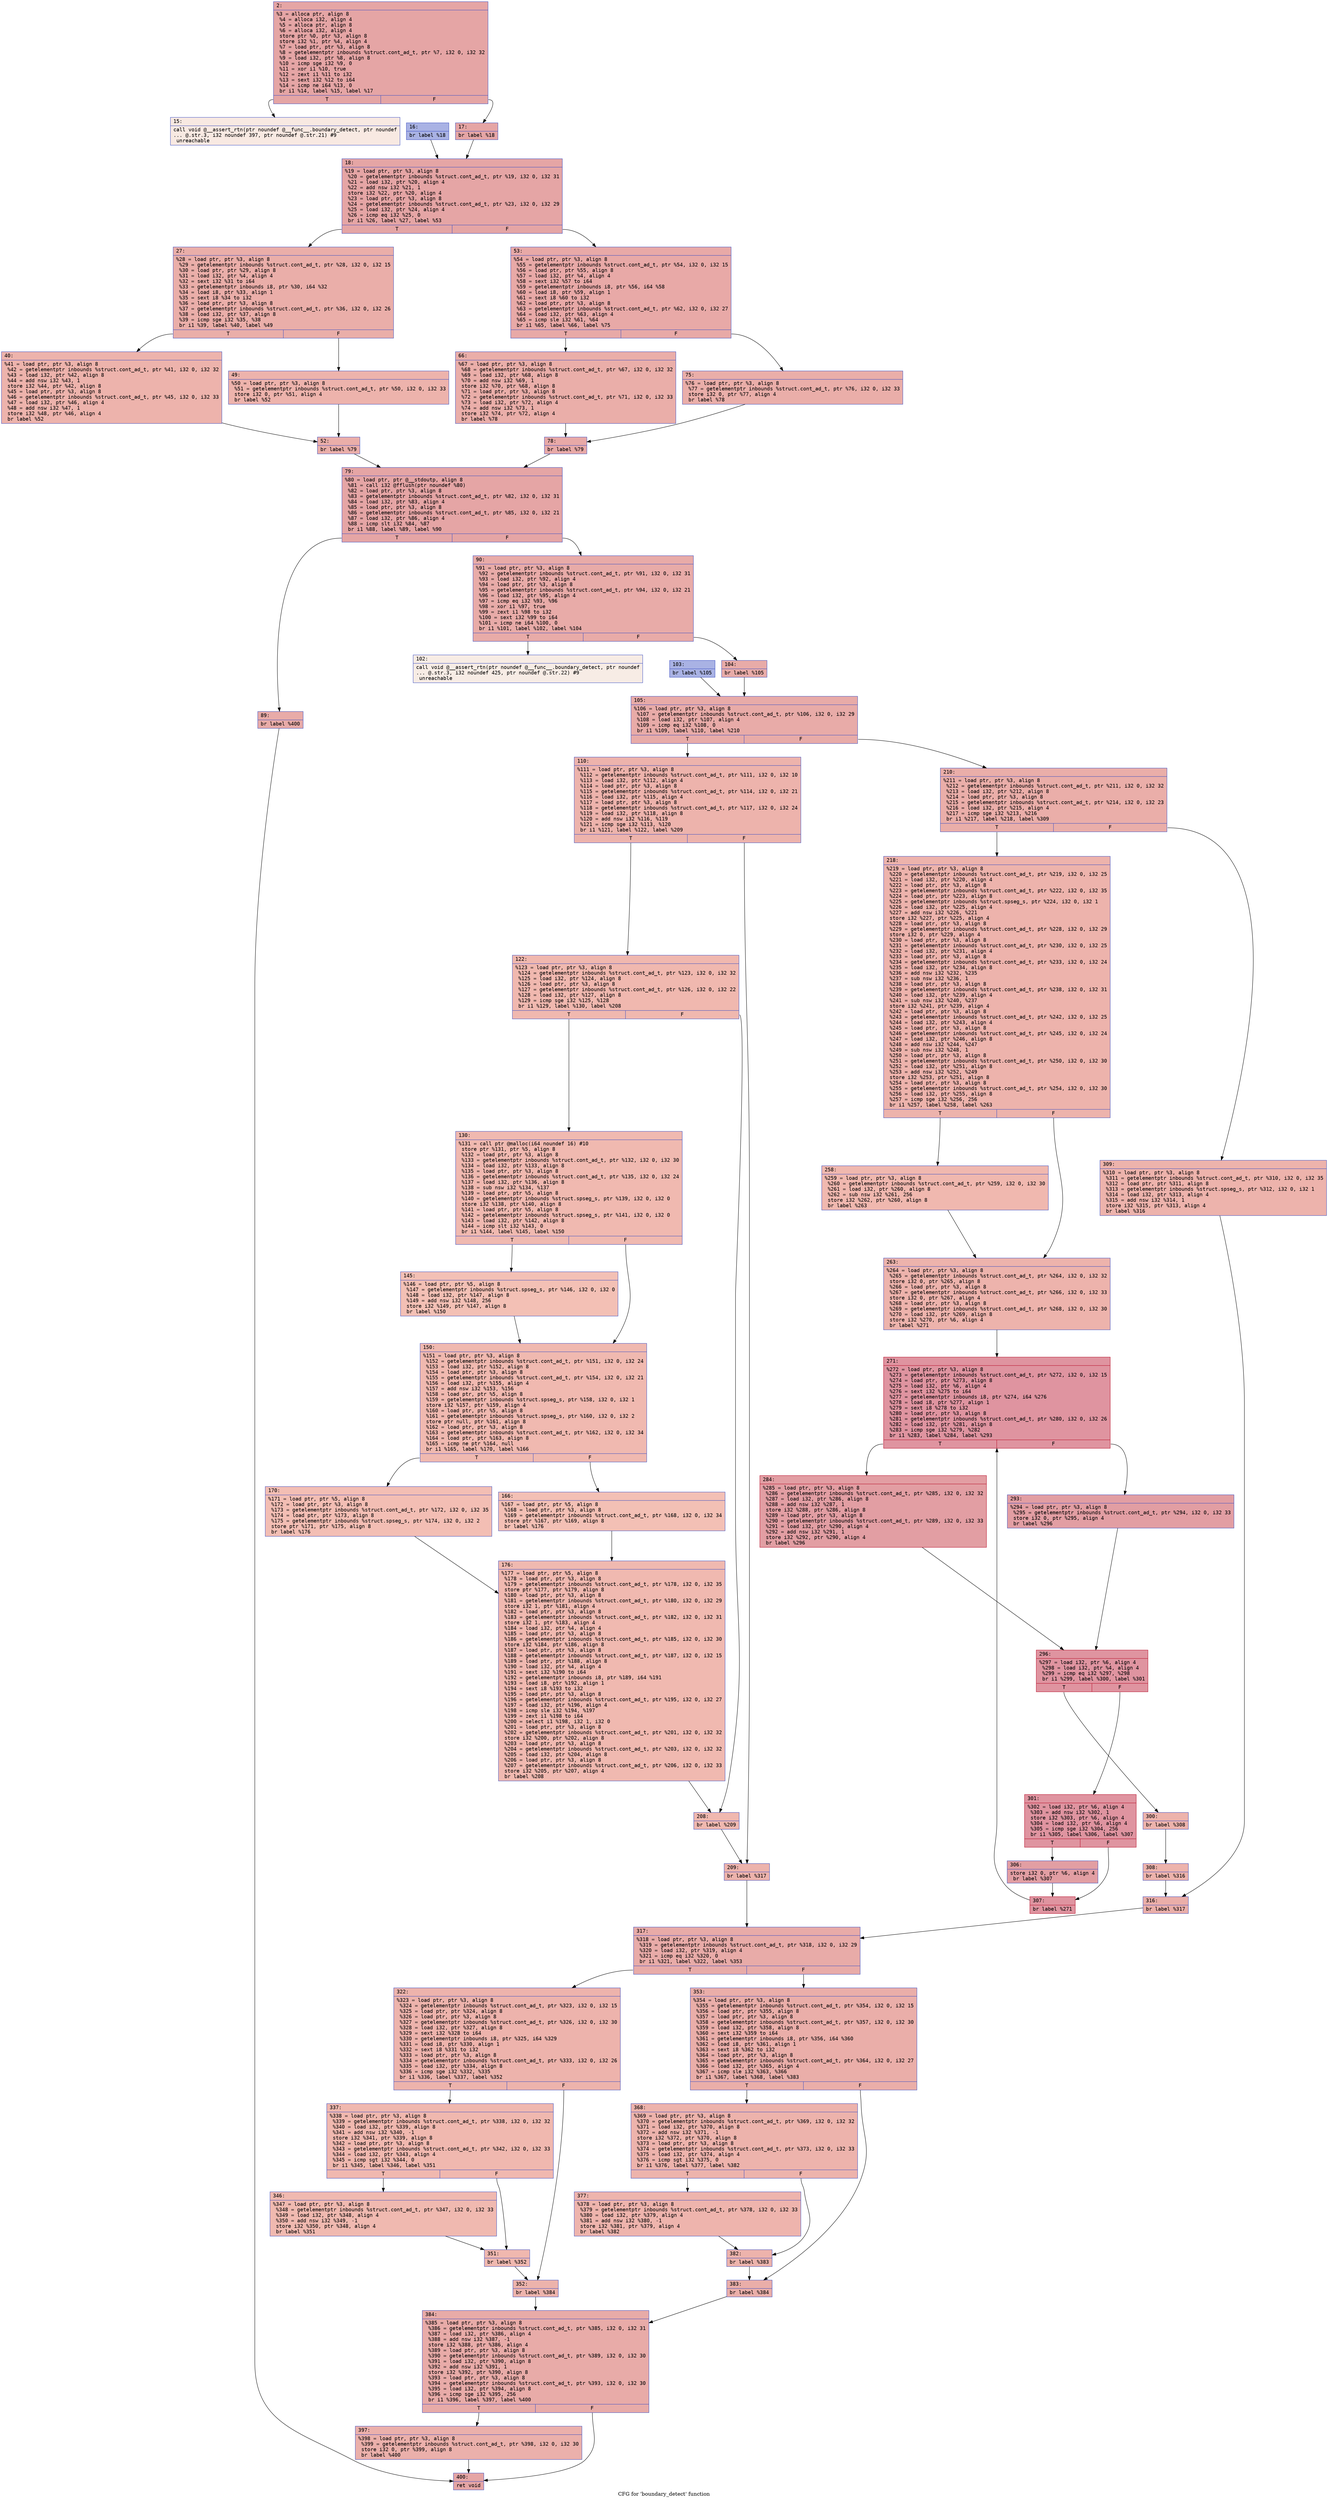 digraph "CFG for 'boundary_detect' function" {
	label="CFG for 'boundary_detect' function";

	Node0x600000a78d20 [shape=record,color="#3d50c3ff", style=filled, fillcolor="#c5333470" fontname="Courier",label="{2:\l|  %3 = alloca ptr, align 8\l  %4 = alloca i32, align 4\l  %5 = alloca ptr, align 8\l  %6 = alloca i32, align 4\l  store ptr %0, ptr %3, align 8\l  store i32 %1, ptr %4, align 4\l  %7 = load ptr, ptr %3, align 8\l  %8 = getelementptr inbounds %struct.cont_ad_t, ptr %7, i32 0, i32 32\l  %9 = load i32, ptr %8, align 8\l  %10 = icmp sge i32 %9, 0\l  %11 = xor i1 %10, true\l  %12 = zext i1 %11 to i32\l  %13 = sext i32 %12 to i64\l  %14 = icmp ne i64 %13, 0\l  br i1 %14, label %15, label %17\l|{<s0>T|<s1>F}}"];
	Node0x600000a78d20:s0 -> Node0x600000a78d70[tooltip="2 -> 15\nProbability 0.00%" ];
	Node0x600000a78d20:s1 -> Node0x600000a78e10[tooltip="2 -> 17\nProbability 100.00%" ];
	Node0x600000a78d70 [shape=record,color="#3d50c3ff", style=filled, fillcolor="#efcebd70" fontname="Courier",label="{15:\l|  call void @__assert_rtn(ptr noundef @__func__.boundary_detect, ptr noundef\l... @.str.3, i32 noundef 397, ptr noundef @.str.21) #9\l  unreachable\l}"];
	Node0x600000a78dc0 [shape=record,color="#3d50c3ff", style=filled, fillcolor="#3d50c370" fontname="Courier",label="{16:\l|  br label %18\l}"];
	Node0x600000a78dc0 -> Node0x600000a78e60[tooltip="16 -> 18\nProbability 100.00%" ];
	Node0x600000a78e10 [shape=record,color="#3d50c3ff", style=filled, fillcolor="#c5333470" fontname="Courier",label="{17:\l|  br label %18\l}"];
	Node0x600000a78e10 -> Node0x600000a78e60[tooltip="17 -> 18\nProbability 100.00%" ];
	Node0x600000a78e60 [shape=record,color="#3d50c3ff", style=filled, fillcolor="#c5333470" fontname="Courier",label="{18:\l|  %19 = load ptr, ptr %3, align 8\l  %20 = getelementptr inbounds %struct.cont_ad_t, ptr %19, i32 0, i32 31\l  %21 = load i32, ptr %20, align 4\l  %22 = add nsw i32 %21, 1\l  store i32 %22, ptr %20, align 4\l  %23 = load ptr, ptr %3, align 8\l  %24 = getelementptr inbounds %struct.cont_ad_t, ptr %23, i32 0, i32 29\l  %25 = load i32, ptr %24, align 4\l  %26 = icmp eq i32 %25, 0\l  br i1 %26, label %27, label %53\l|{<s0>T|<s1>F}}"];
	Node0x600000a78e60:s0 -> Node0x600000a78eb0[tooltip="18 -> 27\nProbability 37.50%" ];
	Node0x600000a78e60:s1 -> Node0x600000a78ff0[tooltip="18 -> 53\nProbability 62.50%" ];
	Node0x600000a78eb0 [shape=record,color="#3d50c3ff", style=filled, fillcolor="#d0473d70" fontname="Courier",label="{27:\l|  %28 = load ptr, ptr %3, align 8\l  %29 = getelementptr inbounds %struct.cont_ad_t, ptr %28, i32 0, i32 15\l  %30 = load ptr, ptr %29, align 8\l  %31 = load i32, ptr %4, align 4\l  %32 = sext i32 %31 to i64\l  %33 = getelementptr inbounds i8, ptr %30, i64 %32\l  %34 = load i8, ptr %33, align 1\l  %35 = sext i8 %34 to i32\l  %36 = load ptr, ptr %3, align 8\l  %37 = getelementptr inbounds %struct.cont_ad_t, ptr %36, i32 0, i32 26\l  %38 = load i32, ptr %37, align 8\l  %39 = icmp sge i32 %35, %38\l  br i1 %39, label %40, label %49\l|{<s0>T|<s1>F}}"];
	Node0x600000a78eb0:s0 -> Node0x600000a78f00[tooltip="27 -> 40\nProbability 50.00%" ];
	Node0x600000a78eb0:s1 -> Node0x600000a78f50[tooltip="27 -> 49\nProbability 50.00%" ];
	Node0x600000a78f00 [shape=record,color="#3d50c3ff", style=filled, fillcolor="#d6524470" fontname="Courier",label="{40:\l|  %41 = load ptr, ptr %3, align 8\l  %42 = getelementptr inbounds %struct.cont_ad_t, ptr %41, i32 0, i32 32\l  %43 = load i32, ptr %42, align 8\l  %44 = add nsw i32 %43, 1\l  store i32 %44, ptr %42, align 8\l  %45 = load ptr, ptr %3, align 8\l  %46 = getelementptr inbounds %struct.cont_ad_t, ptr %45, i32 0, i32 33\l  %47 = load i32, ptr %46, align 4\l  %48 = add nsw i32 %47, 1\l  store i32 %48, ptr %46, align 4\l  br label %52\l}"];
	Node0x600000a78f00 -> Node0x600000a78fa0[tooltip="40 -> 52\nProbability 100.00%" ];
	Node0x600000a78f50 [shape=record,color="#3d50c3ff", style=filled, fillcolor="#d6524470" fontname="Courier",label="{49:\l|  %50 = load ptr, ptr %3, align 8\l  %51 = getelementptr inbounds %struct.cont_ad_t, ptr %50, i32 0, i32 33\l  store i32 0, ptr %51, align 4\l  br label %52\l}"];
	Node0x600000a78f50 -> Node0x600000a78fa0[tooltip="49 -> 52\nProbability 100.00%" ];
	Node0x600000a78fa0 [shape=record,color="#3d50c3ff", style=filled, fillcolor="#d0473d70" fontname="Courier",label="{52:\l|  br label %79\l}"];
	Node0x600000a78fa0 -> Node0x600000a79130[tooltip="52 -> 79\nProbability 100.00%" ];
	Node0x600000a78ff0 [shape=record,color="#3d50c3ff", style=filled, fillcolor="#ca3b3770" fontname="Courier",label="{53:\l|  %54 = load ptr, ptr %3, align 8\l  %55 = getelementptr inbounds %struct.cont_ad_t, ptr %54, i32 0, i32 15\l  %56 = load ptr, ptr %55, align 8\l  %57 = load i32, ptr %4, align 4\l  %58 = sext i32 %57 to i64\l  %59 = getelementptr inbounds i8, ptr %56, i64 %58\l  %60 = load i8, ptr %59, align 1\l  %61 = sext i8 %60 to i32\l  %62 = load ptr, ptr %3, align 8\l  %63 = getelementptr inbounds %struct.cont_ad_t, ptr %62, i32 0, i32 27\l  %64 = load i32, ptr %63, align 4\l  %65 = icmp sle i32 %61, %64\l  br i1 %65, label %66, label %75\l|{<s0>T|<s1>F}}"];
	Node0x600000a78ff0:s0 -> Node0x600000a79040[tooltip="53 -> 66\nProbability 50.00%" ];
	Node0x600000a78ff0:s1 -> Node0x600000a79090[tooltip="53 -> 75\nProbability 50.00%" ];
	Node0x600000a79040 [shape=record,color="#3d50c3ff", style=filled, fillcolor="#d0473d70" fontname="Courier",label="{66:\l|  %67 = load ptr, ptr %3, align 8\l  %68 = getelementptr inbounds %struct.cont_ad_t, ptr %67, i32 0, i32 32\l  %69 = load i32, ptr %68, align 8\l  %70 = add nsw i32 %69, 1\l  store i32 %70, ptr %68, align 8\l  %71 = load ptr, ptr %3, align 8\l  %72 = getelementptr inbounds %struct.cont_ad_t, ptr %71, i32 0, i32 33\l  %73 = load i32, ptr %72, align 4\l  %74 = add nsw i32 %73, 1\l  store i32 %74, ptr %72, align 4\l  br label %78\l}"];
	Node0x600000a79040 -> Node0x600000a790e0[tooltip="66 -> 78\nProbability 100.00%" ];
	Node0x600000a79090 [shape=record,color="#3d50c3ff", style=filled, fillcolor="#d0473d70" fontname="Courier",label="{75:\l|  %76 = load ptr, ptr %3, align 8\l  %77 = getelementptr inbounds %struct.cont_ad_t, ptr %76, i32 0, i32 33\l  store i32 0, ptr %77, align 4\l  br label %78\l}"];
	Node0x600000a79090 -> Node0x600000a790e0[tooltip="75 -> 78\nProbability 100.00%" ];
	Node0x600000a790e0 [shape=record,color="#3d50c3ff", style=filled, fillcolor="#ca3b3770" fontname="Courier",label="{78:\l|  br label %79\l}"];
	Node0x600000a790e0 -> Node0x600000a79130[tooltip="78 -> 79\nProbability 100.00%" ];
	Node0x600000a79130 [shape=record,color="#3d50c3ff", style=filled, fillcolor="#c5333470" fontname="Courier",label="{79:\l|  %80 = load ptr, ptr @__stdoutp, align 8\l  %81 = call i32 @fflush(ptr noundef %80)\l  %82 = load ptr, ptr %3, align 8\l  %83 = getelementptr inbounds %struct.cont_ad_t, ptr %82, i32 0, i32 31\l  %84 = load i32, ptr %83, align 4\l  %85 = load ptr, ptr %3, align 8\l  %86 = getelementptr inbounds %struct.cont_ad_t, ptr %85, i32 0, i32 21\l  %87 = load i32, ptr %86, align 4\l  %88 = icmp slt i32 %84, %87\l  br i1 %88, label %89, label %90\l|{<s0>T|<s1>F}}"];
	Node0x600000a79130:s0 -> Node0x600000a79180[tooltip="79 -> 89\nProbability 50.00%" ];
	Node0x600000a79130:s1 -> Node0x600000a791d0[tooltip="79 -> 90\nProbability 50.00%" ];
	Node0x600000a79180 [shape=record,color="#3d50c3ff", style=filled, fillcolor="#cc403a70" fontname="Courier",label="{89:\l|  br label %400\l}"];
	Node0x600000a79180 -> Node0x600000a79f40[tooltip="89 -> 400\nProbability 100.00%" ];
	Node0x600000a791d0 [shape=record,color="#3d50c3ff", style=filled, fillcolor="#cc403a70" fontname="Courier",label="{90:\l|  %91 = load ptr, ptr %3, align 8\l  %92 = getelementptr inbounds %struct.cont_ad_t, ptr %91, i32 0, i32 31\l  %93 = load i32, ptr %92, align 4\l  %94 = load ptr, ptr %3, align 8\l  %95 = getelementptr inbounds %struct.cont_ad_t, ptr %94, i32 0, i32 21\l  %96 = load i32, ptr %95, align 4\l  %97 = icmp eq i32 %93, %96\l  %98 = xor i1 %97, true\l  %99 = zext i1 %98 to i32\l  %100 = sext i32 %99 to i64\l  %101 = icmp ne i64 %100, 0\l  br i1 %101, label %102, label %104\l|{<s0>T|<s1>F}}"];
	Node0x600000a791d0:s0 -> Node0x600000a79220[tooltip="90 -> 102\nProbability 0.00%" ];
	Node0x600000a791d0:s1 -> Node0x600000a792c0[tooltip="90 -> 104\nProbability 100.00%" ];
	Node0x600000a79220 [shape=record,color="#3d50c3ff", style=filled, fillcolor="#ecd3c570" fontname="Courier",label="{102:\l|  call void @__assert_rtn(ptr noundef @__func__.boundary_detect, ptr noundef\l... @.str.3, i32 noundef 425, ptr noundef @.str.22) #9\l  unreachable\l}"];
	Node0x600000a79270 [shape=record,color="#3d50c3ff", style=filled, fillcolor="#3d50c370" fontname="Courier",label="{103:\l|  br label %105\l}"];
	Node0x600000a79270 -> Node0x600000a79310[tooltip="103 -> 105\nProbability 100.00%" ];
	Node0x600000a792c0 [shape=record,color="#3d50c3ff", style=filled, fillcolor="#cc403a70" fontname="Courier",label="{104:\l|  br label %105\l}"];
	Node0x600000a792c0 -> Node0x600000a79310[tooltip="104 -> 105\nProbability 100.00%" ];
	Node0x600000a79310 [shape=record,color="#3d50c3ff", style=filled, fillcolor="#cc403a70" fontname="Courier",label="{105:\l|  %106 = load ptr, ptr %3, align 8\l  %107 = getelementptr inbounds %struct.cont_ad_t, ptr %106, i32 0, i32 29\l  %108 = load i32, ptr %107, align 4\l  %109 = icmp eq i32 %108, 0\l  br i1 %109, label %110, label %210\l|{<s0>T|<s1>F}}"];
	Node0x600000a79310:s0 -> Node0x600000a79360[tooltip="105 -> 110\nProbability 37.50%" ];
	Node0x600000a79310:s1 -> Node0x600000a79680[tooltip="105 -> 210\nProbability 62.50%" ];
	Node0x600000a79360 [shape=record,color="#3d50c3ff", style=filled, fillcolor="#d6524470" fontname="Courier",label="{110:\l|  %111 = load ptr, ptr %3, align 8\l  %112 = getelementptr inbounds %struct.cont_ad_t, ptr %111, i32 0, i32 10\l  %113 = load i32, ptr %112, align 4\l  %114 = load ptr, ptr %3, align 8\l  %115 = getelementptr inbounds %struct.cont_ad_t, ptr %114, i32 0, i32 21\l  %116 = load i32, ptr %115, align 4\l  %117 = load ptr, ptr %3, align 8\l  %118 = getelementptr inbounds %struct.cont_ad_t, ptr %117, i32 0, i32 24\l  %119 = load i32, ptr %118, align 8\l  %120 = add nsw i32 %116, %119\l  %121 = icmp sge i32 %113, %120\l  br i1 %121, label %122, label %209\l|{<s0>T|<s1>F}}"];
	Node0x600000a79360:s0 -> Node0x600000a793b0[tooltip="110 -> 122\nProbability 50.00%" ];
	Node0x600000a79360:s1 -> Node0x600000a79630[tooltip="110 -> 209\nProbability 50.00%" ];
	Node0x600000a793b0 [shape=record,color="#3d50c3ff", style=filled, fillcolor="#dc5d4a70" fontname="Courier",label="{122:\l|  %123 = load ptr, ptr %3, align 8\l  %124 = getelementptr inbounds %struct.cont_ad_t, ptr %123, i32 0, i32 32\l  %125 = load i32, ptr %124, align 8\l  %126 = load ptr, ptr %3, align 8\l  %127 = getelementptr inbounds %struct.cont_ad_t, ptr %126, i32 0, i32 22\l  %128 = load i32, ptr %127, align 8\l  %129 = icmp sge i32 %125, %128\l  br i1 %129, label %130, label %208\l|{<s0>T|<s1>F}}"];
	Node0x600000a793b0:s0 -> Node0x600000a79400[tooltip="122 -> 130\nProbability 50.00%" ];
	Node0x600000a793b0:s1 -> Node0x600000a795e0[tooltip="122 -> 208\nProbability 50.00%" ];
	Node0x600000a79400 [shape=record,color="#3d50c3ff", style=filled, fillcolor="#de614d70" fontname="Courier",label="{130:\l|  %131 = call ptr @malloc(i64 noundef 16) #10\l  store ptr %131, ptr %5, align 8\l  %132 = load ptr, ptr %3, align 8\l  %133 = getelementptr inbounds %struct.cont_ad_t, ptr %132, i32 0, i32 30\l  %134 = load i32, ptr %133, align 8\l  %135 = load ptr, ptr %3, align 8\l  %136 = getelementptr inbounds %struct.cont_ad_t, ptr %135, i32 0, i32 24\l  %137 = load i32, ptr %136, align 8\l  %138 = sub nsw i32 %134, %137\l  %139 = load ptr, ptr %5, align 8\l  %140 = getelementptr inbounds %struct.spseg_s, ptr %139, i32 0, i32 0\l  store i32 %138, ptr %140, align 8\l  %141 = load ptr, ptr %5, align 8\l  %142 = getelementptr inbounds %struct.spseg_s, ptr %141, i32 0, i32 0\l  %143 = load i32, ptr %142, align 8\l  %144 = icmp slt i32 %143, 0\l  br i1 %144, label %145, label %150\l|{<s0>T|<s1>F}}"];
	Node0x600000a79400:s0 -> Node0x600000a79450[tooltip="130 -> 145\nProbability 37.50%" ];
	Node0x600000a79400:s1 -> Node0x600000a794a0[tooltip="130 -> 150\nProbability 62.50%" ];
	Node0x600000a79450 [shape=record,color="#3d50c3ff", style=filled, fillcolor="#e5705870" fontname="Courier",label="{145:\l|  %146 = load ptr, ptr %5, align 8\l  %147 = getelementptr inbounds %struct.spseg_s, ptr %146, i32 0, i32 0\l  %148 = load i32, ptr %147, align 8\l  %149 = add nsw i32 %148, 256\l  store i32 %149, ptr %147, align 8\l  br label %150\l}"];
	Node0x600000a79450 -> Node0x600000a794a0[tooltip="145 -> 150\nProbability 100.00%" ];
	Node0x600000a794a0 [shape=record,color="#3d50c3ff", style=filled, fillcolor="#de614d70" fontname="Courier",label="{150:\l|  %151 = load ptr, ptr %3, align 8\l  %152 = getelementptr inbounds %struct.cont_ad_t, ptr %151, i32 0, i32 24\l  %153 = load i32, ptr %152, align 8\l  %154 = load ptr, ptr %3, align 8\l  %155 = getelementptr inbounds %struct.cont_ad_t, ptr %154, i32 0, i32 21\l  %156 = load i32, ptr %155, align 4\l  %157 = add nsw i32 %153, %156\l  %158 = load ptr, ptr %5, align 8\l  %159 = getelementptr inbounds %struct.spseg_s, ptr %158, i32 0, i32 1\l  store i32 %157, ptr %159, align 4\l  %160 = load ptr, ptr %5, align 8\l  %161 = getelementptr inbounds %struct.spseg_s, ptr %160, i32 0, i32 2\l  store ptr null, ptr %161, align 8\l  %162 = load ptr, ptr %3, align 8\l  %163 = getelementptr inbounds %struct.cont_ad_t, ptr %162, i32 0, i32 34\l  %164 = load ptr, ptr %163, align 8\l  %165 = icmp ne ptr %164, null\l  br i1 %165, label %170, label %166\l|{<s0>T|<s1>F}}"];
	Node0x600000a794a0:s0 -> Node0x600000a79540[tooltip="150 -> 170\nProbability 62.50%" ];
	Node0x600000a794a0:s1 -> Node0x600000a794f0[tooltip="150 -> 166\nProbability 37.50%" ];
	Node0x600000a794f0 [shape=record,color="#3d50c3ff", style=filled, fillcolor="#e5705870" fontname="Courier",label="{166:\l|  %167 = load ptr, ptr %5, align 8\l  %168 = load ptr, ptr %3, align 8\l  %169 = getelementptr inbounds %struct.cont_ad_t, ptr %168, i32 0, i32 34\l  store ptr %167, ptr %169, align 8\l  br label %176\l}"];
	Node0x600000a794f0 -> Node0x600000a79590[tooltip="166 -> 176\nProbability 100.00%" ];
	Node0x600000a79540 [shape=record,color="#3d50c3ff", style=filled, fillcolor="#e36c5570" fontname="Courier",label="{170:\l|  %171 = load ptr, ptr %5, align 8\l  %172 = load ptr, ptr %3, align 8\l  %173 = getelementptr inbounds %struct.cont_ad_t, ptr %172, i32 0, i32 35\l  %174 = load ptr, ptr %173, align 8\l  %175 = getelementptr inbounds %struct.spseg_s, ptr %174, i32 0, i32 2\l  store ptr %171, ptr %175, align 8\l  br label %176\l}"];
	Node0x600000a79540 -> Node0x600000a79590[tooltip="170 -> 176\nProbability 100.00%" ];
	Node0x600000a79590 [shape=record,color="#3d50c3ff", style=filled, fillcolor="#de614d70" fontname="Courier",label="{176:\l|  %177 = load ptr, ptr %5, align 8\l  %178 = load ptr, ptr %3, align 8\l  %179 = getelementptr inbounds %struct.cont_ad_t, ptr %178, i32 0, i32 35\l  store ptr %177, ptr %179, align 8\l  %180 = load ptr, ptr %3, align 8\l  %181 = getelementptr inbounds %struct.cont_ad_t, ptr %180, i32 0, i32 29\l  store i32 1, ptr %181, align 4\l  %182 = load ptr, ptr %3, align 8\l  %183 = getelementptr inbounds %struct.cont_ad_t, ptr %182, i32 0, i32 31\l  store i32 1, ptr %183, align 4\l  %184 = load i32, ptr %4, align 4\l  %185 = load ptr, ptr %3, align 8\l  %186 = getelementptr inbounds %struct.cont_ad_t, ptr %185, i32 0, i32 30\l  store i32 %184, ptr %186, align 8\l  %187 = load ptr, ptr %3, align 8\l  %188 = getelementptr inbounds %struct.cont_ad_t, ptr %187, i32 0, i32 15\l  %189 = load ptr, ptr %188, align 8\l  %190 = load i32, ptr %4, align 4\l  %191 = sext i32 %190 to i64\l  %192 = getelementptr inbounds i8, ptr %189, i64 %191\l  %193 = load i8, ptr %192, align 1\l  %194 = sext i8 %193 to i32\l  %195 = load ptr, ptr %3, align 8\l  %196 = getelementptr inbounds %struct.cont_ad_t, ptr %195, i32 0, i32 27\l  %197 = load i32, ptr %196, align 4\l  %198 = icmp sle i32 %194, %197\l  %199 = zext i1 %198 to i64\l  %200 = select i1 %198, i32 1, i32 0\l  %201 = load ptr, ptr %3, align 8\l  %202 = getelementptr inbounds %struct.cont_ad_t, ptr %201, i32 0, i32 32\l  store i32 %200, ptr %202, align 8\l  %203 = load ptr, ptr %3, align 8\l  %204 = getelementptr inbounds %struct.cont_ad_t, ptr %203, i32 0, i32 32\l  %205 = load i32, ptr %204, align 8\l  %206 = load ptr, ptr %3, align 8\l  %207 = getelementptr inbounds %struct.cont_ad_t, ptr %206, i32 0, i32 33\l  store i32 %205, ptr %207, align 4\l  br label %208\l}"];
	Node0x600000a79590 -> Node0x600000a795e0[tooltip="176 -> 208\nProbability 100.00%" ];
	Node0x600000a795e0 [shape=record,color="#3d50c3ff", style=filled, fillcolor="#dc5d4a70" fontname="Courier",label="{208:\l|  br label %209\l}"];
	Node0x600000a795e0 -> Node0x600000a79630[tooltip="208 -> 209\nProbability 100.00%" ];
	Node0x600000a79630 [shape=record,color="#3d50c3ff", style=filled, fillcolor="#d6524470" fontname="Courier",label="{209:\l|  br label %317\l}"];
	Node0x600000a79630 -> Node0x600000a79b30[tooltip="209 -> 317\nProbability 100.00%" ];
	Node0x600000a79680 [shape=record,color="#3d50c3ff", style=filled, fillcolor="#d0473d70" fontname="Courier",label="{210:\l|  %211 = load ptr, ptr %3, align 8\l  %212 = getelementptr inbounds %struct.cont_ad_t, ptr %211, i32 0, i32 32\l  %213 = load i32, ptr %212, align 8\l  %214 = load ptr, ptr %3, align 8\l  %215 = getelementptr inbounds %struct.cont_ad_t, ptr %214, i32 0, i32 23\l  %216 = load i32, ptr %215, align 4\l  %217 = icmp sge i32 %213, %216\l  br i1 %217, label %218, label %309\l|{<s0>T|<s1>F}}"];
	Node0x600000a79680:s0 -> Node0x600000a796d0[tooltip="210 -> 218\nProbability 50.00%" ];
	Node0x600000a79680:s1 -> Node0x600000a79a90[tooltip="210 -> 309\nProbability 50.00%" ];
	Node0x600000a796d0 [shape=record,color="#3d50c3ff", style=filled, fillcolor="#d6524470" fontname="Courier",label="{218:\l|  %219 = load ptr, ptr %3, align 8\l  %220 = getelementptr inbounds %struct.cont_ad_t, ptr %219, i32 0, i32 25\l  %221 = load i32, ptr %220, align 4\l  %222 = load ptr, ptr %3, align 8\l  %223 = getelementptr inbounds %struct.cont_ad_t, ptr %222, i32 0, i32 35\l  %224 = load ptr, ptr %223, align 8\l  %225 = getelementptr inbounds %struct.spseg_s, ptr %224, i32 0, i32 1\l  %226 = load i32, ptr %225, align 4\l  %227 = add nsw i32 %226, %221\l  store i32 %227, ptr %225, align 4\l  %228 = load ptr, ptr %3, align 8\l  %229 = getelementptr inbounds %struct.cont_ad_t, ptr %228, i32 0, i32 29\l  store i32 0, ptr %229, align 4\l  %230 = load ptr, ptr %3, align 8\l  %231 = getelementptr inbounds %struct.cont_ad_t, ptr %230, i32 0, i32 25\l  %232 = load i32, ptr %231, align 4\l  %233 = load ptr, ptr %3, align 8\l  %234 = getelementptr inbounds %struct.cont_ad_t, ptr %233, i32 0, i32 24\l  %235 = load i32, ptr %234, align 8\l  %236 = add nsw i32 %232, %235\l  %237 = sub nsw i32 %236, 1\l  %238 = load ptr, ptr %3, align 8\l  %239 = getelementptr inbounds %struct.cont_ad_t, ptr %238, i32 0, i32 31\l  %240 = load i32, ptr %239, align 4\l  %241 = sub nsw i32 %240, %237\l  store i32 %241, ptr %239, align 4\l  %242 = load ptr, ptr %3, align 8\l  %243 = getelementptr inbounds %struct.cont_ad_t, ptr %242, i32 0, i32 25\l  %244 = load i32, ptr %243, align 4\l  %245 = load ptr, ptr %3, align 8\l  %246 = getelementptr inbounds %struct.cont_ad_t, ptr %245, i32 0, i32 24\l  %247 = load i32, ptr %246, align 8\l  %248 = add nsw i32 %244, %247\l  %249 = sub nsw i32 %248, 1\l  %250 = load ptr, ptr %3, align 8\l  %251 = getelementptr inbounds %struct.cont_ad_t, ptr %250, i32 0, i32 30\l  %252 = load i32, ptr %251, align 8\l  %253 = add nsw i32 %252, %249\l  store i32 %253, ptr %251, align 8\l  %254 = load ptr, ptr %3, align 8\l  %255 = getelementptr inbounds %struct.cont_ad_t, ptr %254, i32 0, i32 30\l  %256 = load i32, ptr %255, align 8\l  %257 = icmp sge i32 %256, 256\l  br i1 %257, label %258, label %263\l|{<s0>T|<s1>F}}"];
	Node0x600000a796d0:s0 -> Node0x600000a79720[tooltip="218 -> 258\nProbability 50.00%" ];
	Node0x600000a796d0:s1 -> Node0x600000a79770[tooltip="218 -> 263\nProbability 50.00%" ];
	Node0x600000a79720 [shape=record,color="#3d50c3ff", style=filled, fillcolor="#dc5d4a70" fontname="Courier",label="{258:\l|  %259 = load ptr, ptr %3, align 8\l  %260 = getelementptr inbounds %struct.cont_ad_t, ptr %259, i32 0, i32 30\l  %261 = load i32, ptr %260, align 8\l  %262 = sub nsw i32 %261, 256\l  store i32 %262, ptr %260, align 8\l  br label %263\l}"];
	Node0x600000a79720 -> Node0x600000a79770[tooltip="258 -> 263\nProbability 100.00%" ];
	Node0x600000a79770 [shape=record,color="#3d50c3ff", style=filled, fillcolor="#d6524470" fontname="Courier",label="{263:\l|  %264 = load ptr, ptr %3, align 8\l  %265 = getelementptr inbounds %struct.cont_ad_t, ptr %264, i32 0, i32 32\l  store i32 0, ptr %265, align 8\l  %266 = load ptr, ptr %3, align 8\l  %267 = getelementptr inbounds %struct.cont_ad_t, ptr %266, i32 0, i32 33\l  store i32 0, ptr %267, align 4\l  %268 = load ptr, ptr %3, align 8\l  %269 = getelementptr inbounds %struct.cont_ad_t, ptr %268, i32 0, i32 30\l  %270 = load i32, ptr %269, align 8\l  store i32 %270, ptr %6, align 4\l  br label %271\l}"];
	Node0x600000a79770 -> Node0x600000a797c0[tooltip="263 -> 271\nProbability 100.00%" ];
	Node0x600000a797c0 [shape=record,color="#b70d28ff", style=filled, fillcolor="#b70d2870" fontname="Courier",label="{271:\l|  %272 = load ptr, ptr %3, align 8\l  %273 = getelementptr inbounds %struct.cont_ad_t, ptr %272, i32 0, i32 15\l  %274 = load ptr, ptr %273, align 8\l  %275 = load i32, ptr %6, align 4\l  %276 = sext i32 %275 to i64\l  %277 = getelementptr inbounds i8, ptr %274, i64 %276\l  %278 = load i8, ptr %277, align 1\l  %279 = sext i8 %278 to i32\l  %280 = load ptr, ptr %3, align 8\l  %281 = getelementptr inbounds %struct.cont_ad_t, ptr %280, i32 0, i32 26\l  %282 = load i32, ptr %281, align 8\l  %283 = icmp sge i32 %279, %282\l  br i1 %283, label %284, label %293\l|{<s0>T|<s1>F}}"];
	Node0x600000a797c0:s0 -> Node0x600000a79810[tooltip="271 -> 284\nProbability 50.00%" ];
	Node0x600000a797c0:s1 -> Node0x600000a79860[tooltip="271 -> 293\nProbability 50.00%" ];
	Node0x600000a79810 [shape=record,color="#b70d28ff", style=filled, fillcolor="#be242e70" fontname="Courier",label="{284:\l|  %285 = load ptr, ptr %3, align 8\l  %286 = getelementptr inbounds %struct.cont_ad_t, ptr %285, i32 0, i32 32\l  %287 = load i32, ptr %286, align 8\l  %288 = add nsw i32 %287, 1\l  store i32 %288, ptr %286, align 8\l  %289 = load ptr, ptr %3, align 8\l  %290 = getelementptr inbounds %struct.cont_ad_t, ptr %289, i32 0, i32 33\l  %291 = load i32, ptr %290, align 4\l  %292 = add nsw i32 %291, 1\l  store i32 %292, ptr %290, align 4\l  br label %296\l}"];
	Node0x600000a79810 -> Node0x600000a798b0[tooltip="284 -> 296\nProbability 100.00%" ];
	Node0x600000a79860 [shape=record,color="#3d50c3ff", style=filled, fillcolor="#be242e70" fontname="Courier",label="{293:\l|  %294 = load ptr, ptr %3, align 8\l  %295 = getelementptr inbounds %struct.cont_ad_t, ptr %294, i32 0, i32 33\l  store i32 0, ptr %295, align 4\l  br label %296\l}"];
	Node0x600000a79860 -> Node0x600000a798b0[tooltip="293 -> 296\nProbability 100.00%" ];
	Node0x600000a798b0 [shape=record,color="#b70d28ff", style=filled, fillcolor="#b70d2870" fontname="Courier",label="{296:\l|  %297 = load i32, ptr %6, align 4\l  %298 = load i32, ptr %4, align 4\l  %299 = icmp eq i32 %297, %298\l  br i1 %299, label %300, label %301\l|{<s0>T|<s1>F}}"];
	Node0x600000a798b0:s0 -> Node0x600000a79900[tooltip="296 -> 300\nProbability 3.12%" ];
	Node0x600000a798b0:s1 -> Node0x600000a79950[tooltip="296 -> 301\nProbability 96.88%" ];
	Node0x600000a79900 [shape=record,color="#3d50c3ff", style=filled, fillcolor="#d6524470" fontname="Courier",label="{300:\l|  br label %308\l}"];
	Node0x600000a79900 -> Node0x600000a79a40[tooltip="300 -> 308\nProbability 100.00%" ];
	Node0x600000a79950 [shape=record,color="#b70d28ff", style=filled, fillcolor="#b70d2870" fontname="Courier",label="{301:\l|  %302 = load i32, ptr %6, align 4\l  %303 = add nsw i32 %302, 1\l  store i32 %303, ptr %6, align 4\l  %304 = load i32, ptr %6, align 4\l  %305 = icmp sge i32 %304, 256\l  br i1 %305, label %306, label %307\l|{<s0>T|<s1>F}}"];
	Node0x600000a79950:s0 -> Node0x600000a799a0[tooltip="301 -> 306\nProbability 50.00%" ];
	Node0x600000a79950:s1 -> Node0x600000a799f0[tooltip="301 -> 307\nProbability 50.00%" ];
	Node0x600000a799a0 [shape=record,color="#3d50c3ff", style=filled, fillcolor="#be242e70" fontname="Courier",label="{306:\l|  store i32 0, ptr %6, align 4\l  br label %307\l}"];
	Node0x600000a799a0 -> Node0x600000a799f0[tooltip="306 -> 307\nProbability 100.00%" ];
	Node0x600000a799f0 [shape=record,color="#b70d28ff", style=filled, fillcolor="#b70d2870" fontname="Courier",label="{307:\l|  br label %271\l}"];
	Node0x600000a799f0 -> Node0x600000a797c0[tooltip="307 -> 271\nProbability 100.00%" ];
	Node0x600000a79a40 [shape=record,color="#3d50c3ff", style=filled, fillcolor="#d6524470" fontname="Courier",label="{308:\l|  br label %316\l}"];
	Node0x600000a79a40 -> Node0x600000a79ae0[tooltip="308 -> 316\nProbability 100.00%" ];
	Node0x600000a79a90 [shape=record,color="#3d50c3ff", style=filled, fillcolor="#d6524470" fontname="Courier",label="{309:\l|  %310 = load ptr, ptr %3, align 8\l  %311 = getelementptr inbounds %struct.cont_ad_t, ptr %310, i32 0, i32 35\l  %312 = load ptr, ptr %311, align 8\l  %313 = getelementptr inbounds %struct.spseg_s, ptr %312, i32 0, i32 1\l  %314 = load i32, ptr %313, align 4\l  %315 = add nsw i32 %314, 1\l  store i32 %315, ptr %313, align 4\l  br label %316\l}"];
	Node0x600000a79a90 -> Node0x600000a79ae0[tooltip="309 -> 316\nProbability 100.00%" ];
	Node0x600000a79ae0 [shape=record,color="#3d50c3ff", style=filled, fillcolor="#d0473d70" fontname="Courier",label="{316:\l|  br label %317\l}"];
	Node0x600000a79ae0 -> Node0x600000a79b30[tooltip="316 -> 317\nProbability 100.00%" ];
	Node0x600000a79b30 [shape=record,color="#3d50c3ff", style=filled, fillcolor="#cc403a70" fontname="Courier",label="{317:\l|  %318 = load ptr, ptr %3, align 8\l  %319 = getelementptr inbounds %struct.cont_ad_t, ptr %318, i32 0, i32 29\l  %320 = load i32, ptr %319, align 4\l  %321 = icmp eq i32 %320, 0\l  br i1 %321, label %322, label %353\l|{<s0>T|<s1>F}}"];
	Node0x600000a79b30:s0 -> Node0x600000a79b80[tooltip="317 -> 322\nProbability 37.50%" ];
	Node0x600000a79b30:s1 -> Node0x600000a79d10[tooltip="317 -> 353\nProbability 62.50%" ];
	Node0x600000a79b80 [shape=record,color="#3d50c3ff", style=filled, fillcolor="#d6524470" fontname="Courier",label="{322:\l|  %323 = load ptr, ptr %3, align 8\l  %324 = getelementptr inbounds %struct.cont_ad_t, ptr %323, i32 0, i32 15\l  %325 = load ptr, ptr %324, align 8\l  %326 = load ptr, ptr %3, align 8\l  %327 = getelementptr inbounds %struct.cont_ad_t, ptr %326, i32 0, i32 30\l  %328 = load i32, ptr %327, align 8\l  %329 = sext i32 %328 to i64\l  %330 = getelementptr inbounds i8, ptr %325, i64 %329\l  %331 = load i8, ptr %330, align 1\l  %332 = sext i8 %331 to i32\l  %333 = load ptr, ptr %3, align 8\l  %334 = getelementptr inbounds %struct.cont_ad_t, ptr %333, i32 0, i32 26\l  %335 = load i32, ptr %334, align 8\l  %336 = icmp sge i32 %332, %335\l  br i1 %336, label %337, label %352\l|{<s0>T|<s1>F}}"];
	Node0x600000a79b80:s0 -> Node0x600000a79bd0[tooltip="322 -> 337\nProbability 50.00%" ];
	Node0x600000a79b80:s1 -> Node0x600000a79cc0[tooltip="322 -> 352\nProbability 50.00%" ];
	Node0x600000a79bd0 [shape=record,color="#3d50c3ff", style=filled, fillcolor="#dc5d4a70" fontname="Courier",label="{337:\l|  %338 = load ptr, ptr %3, align 8\l  %339 = getelementptr inbounds %struct.cont_ad_t, ptr %338, i32 0, i32 32\l  %340 = load i32, ptr %339, align 8\l  %341 = add nsw i32 %340, -1\l  store i32 %341, ptr %339, align 8\l  %342 = load ptr, ptr %3, align 8\l  %343 = getelementptr inbounds %struct.cont_ad_t, ptr %342, i32 0, i32 33\l  %344 = load i32, ptr %343, align 4\l  %345 = icmp sgt i32 %344, 0\l  br i1 %345, label %346, label %351\l|{<s0>T|<s1>F}}"];
	Node0x600000a79bd0:s0 -> Node0x600000a79c20[tooltip="337 -> 346\nProbability 62.50%" ];
	Node0x600000a79bd0:s1 -> Node0x600000a79c70[tooltip="337 -> 351\nProbability 37.50%" ];
	Node0x600000a79c20 [shape=record,color="#3d50c3ff", style=filled, fillcolor="#de614d70" fontname="Courier",label="{346:\l|  %347 = load ptr, ptr %3, align 8\l  %348 = getelementptr inbounds %struct.cont_ad_t, ptr %347, i32 0, i32 33\l  %349 = load i32, ptr %348, align 4\l  %350 = add nsw i32 %349, -1\l  store i32 %350, ptr %348, align 4\l  br label %351\l}"];
	Node0x600000a79c20 -> Node0x600000a79c70[tooltip="346 -> 351\nProbability 100.00%" ];
	Node0x600000a79c70 [shape=record,color="#3d50c3ff", style=filled, fillcolor="#dc5d4a70" fontname="Courier",label="{351:\l|  br label %352\l}"];
	Node0x600000a79c70 -> Node0x600000a79cc0[tooltip="351 -> 352\nProbability 100.00%" ];
	Node0x600000a79cc0 [shape=record,color="#3d50c3ff", style=filled, fillcolor="#d6524470" fontname="Courier",label="{352:\l|  br label %384\l}"];
	Node0x600000a79cc0 -> Node0x600000a79ea0[tooltip="352 -> 384\nProbability 100.00%" ];
	Node0x600000a79d10 [shape=record,color="#3d50c3ff", style=filled, fillcolor="#d0473d70" fontname="Courier",label="{353:\l|  %354 = load ptr, ptr %3, align 8\l  %355 = getelementptr inbounds %struct.cont_ad_t, ptr %354, i32 0, i32 15\l  %356 = load ptr, ptr %355, align 8\l  %357 = load ptr, ptr %3, align 8\l  %358 = getelementptr inbounds %struct.cont_ad_t, ptr %357, i32 0, i32 30\l  %359 = load i32, ptr %358, align 8\l  %360 = sext i32 %359 to i64\l  %361 = getelementptr inbounds i8, ptr %356, i64 %360\l  %362 = load i8, ptr %361, align 1\l  %363 = sext i8 %362 to i32\l  %364 = load ptr, ptr %3, align 8\l  %365 = getelementptr inbounds %struct.cont_ad_t, ptr %364, i32 0, i32 27\l  %366 = load i32, ptr %365, align 4\l  %367 = icmp sle i32 %363, %366\l  br i1 %367, label %368, label %383\l|{<s0>T|<s1>F}}"];
	Node0x600000a79d10:s0 -> Node0x600000a79d60[tooltip="353 -> 368\nProbability 50.00%" ];
	Node0x600000a79d10:s1 -> Node0x600000a79e50[tooltip="353 -> 383\nProbability 50.00%" ];
	Node0x600000a79d60 [shape=record,color="#3d50c3ff", style=filled, fillcolor="#d6524470" fontname="Courier",label="{368:\l|  %369 = load ptr, ptr %3, align 8\l  %370 = getelementptr inbounds %struct.cont_ad_t, ptr %369, i32 0, i32 32\l  %371 = load i32, ptr %370, align 8\l  %372 = add nsw i32 %371, -1\l  store i32 %372, ptr %370, align 8\l  %373 = load ptr, ptr %3, align 8\l  %374 = getelementptr inbounds %struct.cont_ad_t, ptr %373, i32 0, i32 33\l  %375 = load i32, ptr %374, align 4\l  %376 = icmp sgt i32 %375, 0\l  br i1 %376, label %377, label %382\l|{<s0>T|<s1>F}}"];
	Node0x600000a79d60:s0 -> Node0x600000a79db0[tooltip="368 -> 377\nProbability 62.50%" ];
	Node0x600000a79d60:s1 -> Node0x600000a79e00[tooltip="368 -> 382\nProbability 37.50%" ];
	Node0x600000a79db0 [shape=record,color="#3d50c3ff", style=filled, fillcolor="#d8564670" fontname="Courier",label="{377:\l|  %378 = load ptr, ptr %3, align 8\l  %379 = getelementptr inbounds %struct.cont_ad_t, ptr %378, i32 0, i32 33\l  %380 = load i32, ptr %379, align 4\l  %381 = add nsw i32 %380, -1\l  store i32 %381, ptr %379, align 4\l  br label %382\l}"];
	Node0x600000a79db0 -> Node0x600000a79e00[tooltip="377 -> 382\nProbability 100.00%" ];
	Node0x600000a79e00 [shape=record,color="#3d50c3ff", style=filled, fillcolor="#d6524470" fontname="Courier",label="{382:\l|  br label %383\l}"];
	Node0x600000a79e00 -> Node0x600000a79e50[tooltip="382 -> 383\nProbability 100.00%" ];
	Node0x600000a79e50 [shape=record,color="#3d50c3ff", style=filled, fillcolor="#d0473d70" fontname="Courier",label="{383:\l|  br label %384\l}"];
	Node0x600000a79e50 -> Node0x600000a79ea0[tooltip="383 -> 384\nProbability 100.00%" ];
	Node0x600000a79ea0 [shape=record,color="#3d50c3ff", style=filled, fillcolor="#cc403a70" fontname="Courier",label="{384:\l|  %385 = load ptr, ptr %3, align 8\l  %386 = getelementptr inbounds %struct.cont_ad_t, ptr %385, i32 0, i32 31\l  %387 = load i32, ptr %386, align 4\l  %388 = add nsw i32 %387, -1\l  store i32 %388, ptr %386, align 4\l  %389 = load ptr, ptr %3, align 8\l  %390 = getelementptr inbounds %struct.cont_ad_t, ptr %389, i32 0, i32 30\l  %391 = load i32, ptr %390, align 8\l  %392 = add nsw i32 %391, 1\l  store i32 %392, ptr %390, align 8\l  %393 = load ptr, ptr %3, align 8\l  %394 = getelementptr inbounds %struct.cont_ad_t, ptr %393, i32 0, i32 30\l  %395 = load i32, ptr %394, align 8\l  %396 = icmp sge i32 %395, 256\l  br i1 %396, label %397, label %400\l|{<s0>T|<s1>F}}"];
	Node0x600000a79ea0:s0 -> Node0x600000a79ef0[tooltip="384 -> 397\nProbability 50.00%" ];
	Node0x600000a79ea0:s1 -> Node0x600000a79f40[tooltip="384 -> 400\nProbability 50.00%" ];
	Node0x600000a79ef0 [shape=record,color="#3d50c3ff", style=filled, fillcolor="#d24b4070" fontname="Courier",label="{397:\l|  %398 = load ptr, ptr %3, align 8\l  %399 = getelementptr inbounds %struct.cont_ad_t, ptr %398, i32 0, i32 30\l  store i32 0, ptr %399, align 8\l  br label %400\l}"];
	Node0x600000a79ef0 -> Node0x600000a79f40[tooltip="397 -> 400\nProbability 100.00%" ];
	Node0x600000a79f40 [shape=record,color="#3d50c3ff", style=filled, fillcolor="#c5333470" fontname="Courier",label="{400:\l|  ret void\l}"];
}
